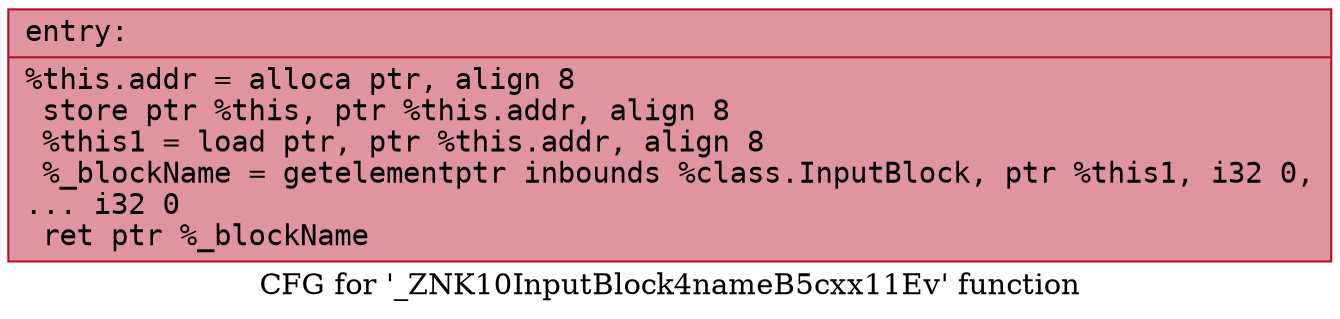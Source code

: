 digraph "CFG for '_ZNK10InputBlock4nameB5cxx11Ev' function" {
	label="CFG for '_ZNK10InputBlock4nameB5cxx11Ev' function";

	Node0x562c4e4ecac0 [shape=record,color="#b70d28ff", style=filled, fillcolor="#b70d2870" fontname="Courier",label="{entry:\l|  %this.addr = alloca ptr, align 8\l  store ptr %this, ptr %this.addr, align 8\l  %this1 = load ptr, ptr %this.addr, align 8\l  %_blockName = getelementptr inbounds %class.InputBlock, ptr %this1, i32 0,\l... i32 0\l  ret ptr %_blockName\l}"];
}
